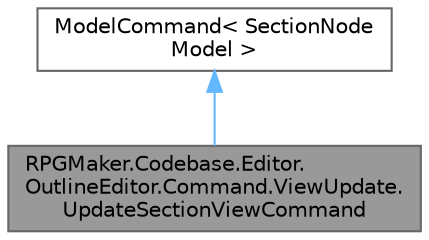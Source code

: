 digraph "RPGMaker.Codebase.Editor.OutlineEditor.Command.ViewUpdate.UpdateSectionViewCommand"
{
 // LATEX_PDF_SIZE
  bgcolor="transparent";
  edge [fontname=Helvetica,fontsize=10,labelfontname=Helvetica,labelfontsize=10];
  node [fontname=Helvetica,fontsize=10,shape=box,height=0.2,width=0.4];
  Node1 [id="Node000001",label="RPGMaker.Codebase.Editor.\lOutlineEditor.Command.ViewUpdate.\lUpdateSectionViewCommand",height=0.2,width=0.4,color="gray40", fillcolor="grey60", style="filled", fontcolor="black",tooltip="😁 更新区画ビュー命令"];
  Node2 -> Node1 [id="edge1_Node000001_Node000002",dir="back",color="steelblue1",style="solid",tooltip=" "];
  Node2 [id="Node000002",label="ModelCommand\< SectionNode\lModel \>",height=0.2,width=0.4,color="gray40", fillcolor="white", style="filled",tooltip=" "];
}
